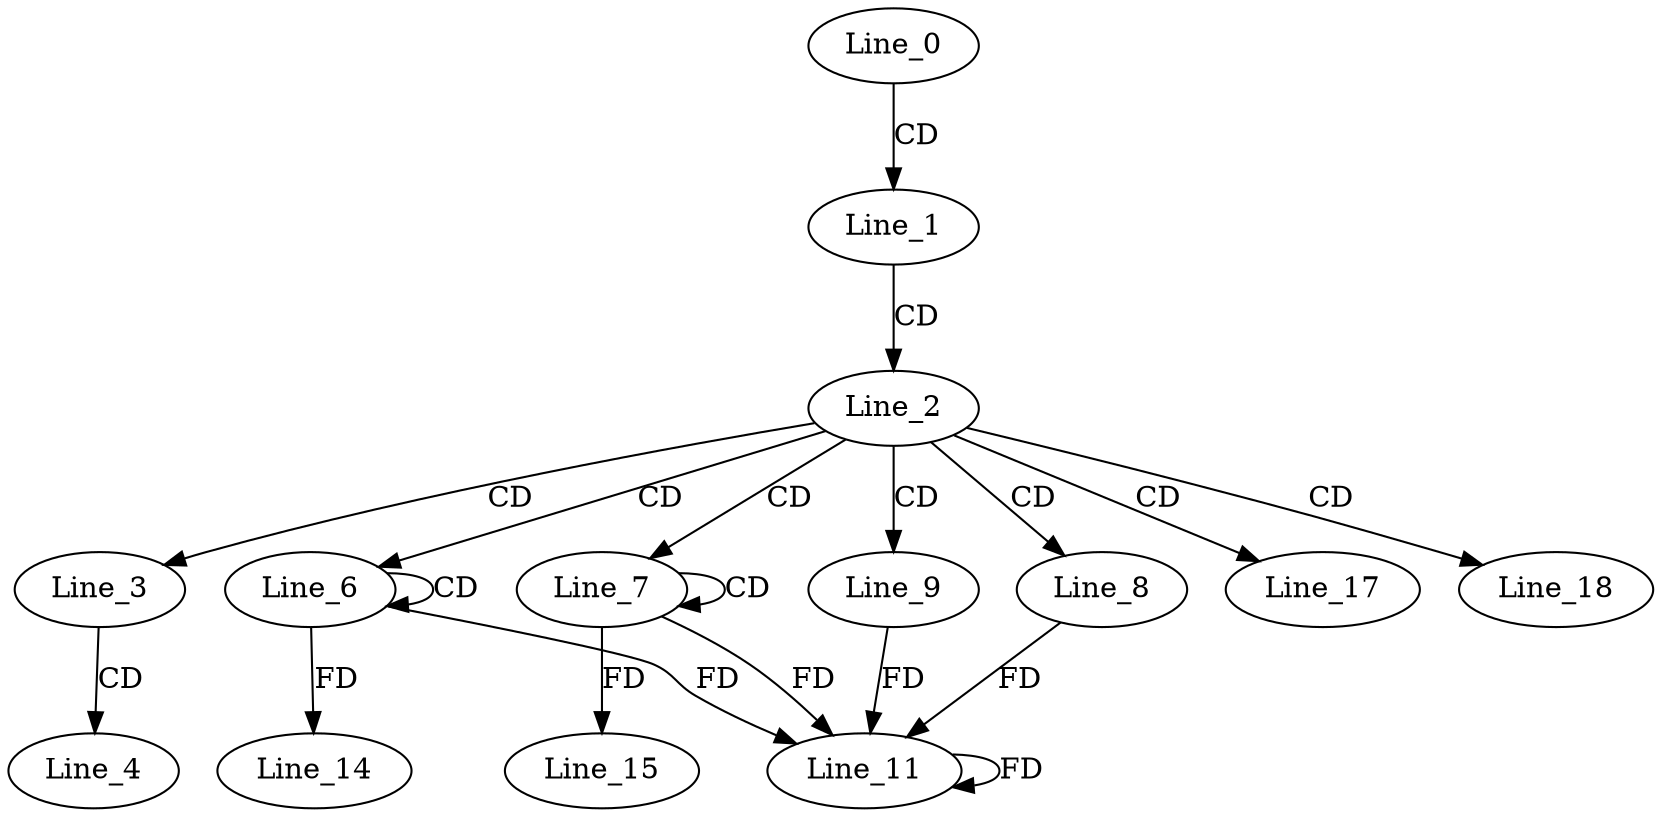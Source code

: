 digraph G {
  Line_0;
  Line_1;
  Line_2;
  Line_3;
  Line_4;
  Line_6;
  Line_6;
  Line_7;
  Line_7;
  Line_8;
  Line_9;
  Line_11;
  Line_11;
  Line_11;
  Line_14;
  Line_15;
  Line_17;
  Line_18;
  Line_0 -> Line_1 [ label="CD" ];
  Line_1 -> Line_2 [ label="CD" ];
  Line_2 -> Line_3 [ label="CD" ];
  Line_3 -> Line_4 [ label="CD" ];
  Line_2 -> Line_6 [ label="CD" ];
  Line_6 -> Line_6 [ label="CD" ];
  Line_2 -> Line_7 [ label="CD" ];
  Line_7 -> Line_7 [ label="CD" ];
  Line_2 -> Line_8 [ label="CD" ];
  Line_2 -> Line_9 [ label="CD" ];
  Line_8 -> Line_11 [ label="FD" ];
  Line_11 -> Line_11 [ label="FD" ];
  Line_9 -> Line_11 [ label="FD" ];
  Line_7 -> Line_11 [ label="FD" ];
  Line_6 -> Line_11 [ label="FD" ];
  Line_6 -> Line_14 [ label="FD" ];
  Line_7 -> Line_15 [ label="FD" ];
  Line_2 -> Line_17 [ label="CD" ];
  Line_2 -> Line_18 [ label="CD" ];
}
